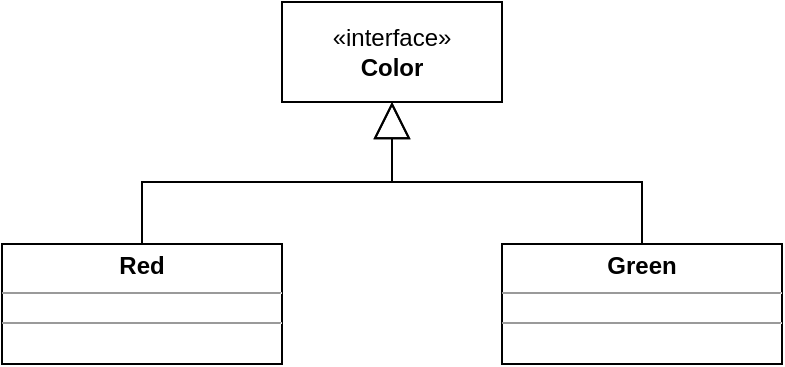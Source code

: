 <mxfile version="21.1.2" type="device">
  <diagram id="C5RBs43oDa-KdzZeNtuy" name="Page-1">
    <mxGraphModel dx="1195" dy="703" grid="1" gridSize="10" guides="1" tooltips="1" connect="1" arrows="1" fold="1" page="1" pageScale="1" pageWidth="827" pageHeight="1169" math="0" shadow="0">
      <root>
        <mxCell id="WIyWlLk6GJQsqaUBKTNV-0" />
        <mxCell id="WIyWlLk6GJQsqaUBKTNV-1" parent="WIyWlLk6GJQsqaUBKTNV-0" />
        <mxCell id="-TWCYUmdYldsDmOlf4K1-0" value="«interface»&lt;br&gt;&lt;b&gt;Color&lt;/b&gt;" style="html=1;whiteSpace=wrap;" vertex="1" parent="WIyWlLk6GJQsqaUBKTNV-1">
          <mxGeometry x="320" y="80" width="110" height="50" as="geometry" />
        </mxCell>
        <mxCell id="-TWCYUmdYldsDmOlf4K1-1" value="&lt;p style=&quot;margin:0px;margin-top:4px;text-align:center;&quot;&gt;&lt;b&gt;Red&lt;/b&gt;&lt;br&gt;&lt;/p&gt;&lt;hr size=&quot;1&quot;&gt;&lt;div style=&quot;height:2px;&quot;&gt;&lt;/div&gt;&lt;hr size=&quot;1&quot;&gt;&lt;div style=&quot;height:2px;&quot;&gt;&lt;/div&gt;" style="verticalAlign=top;align=left;overflow=fill;fontSize=12;fontFamily=Helvetica;html=1;whiteSpace=wrap;" vertex="1" parent="WIyWlLk6GJQsqaUBKTNV-1">
          <mxGeometry x="180" y="201" width="140" height="60" as="geometry" />
        </mxCell>
        <mxCell id="-TWCYUmdYldsDmOlf4K1-3" value="&lt;p style=&quot;margin:0px;margin-top:4px;text-align:center;&quot;&gt;&lt;b&gt;Green&lt;/b&gt;&lt;br&gt;&lt;/p&gt;&lt;hr size=&quot;1&quot;&gt;&lt;div style=&quot;height:2px;&quot;&gt;&lt;/div&gt;&lt;hr size=&quot;1&quot;&gt;&lt;div style=&quot;height:2px;&quot;&gt;&lt;/div&gt;" style="verticalAlign=top;align=left;overflow=fill;fontSize=12;fontFamily=Helvetica;html=1;whiteSpace=wrap;" vertex="1" parent="WIyWlLk6GJQsqaUBKTNV-1">
          <mxGeometry x="430" y="201" width="140" height="60" as="geometry" />
        </mxCell>
        <mxCell id="-TWCYUmdYldsDmOlf4K1-4" value="" style="endArrow=block;endSize=16;endFill=0;html=1;rounded=0;edgeStyle=orthogonalEdgeStyle;" edge="1" parent="WIyWlLk6GJQsqaUBKTNV-1" source="-TWCYUmdYldsDmOlf4K1-1" target="-TWCYUmdYldsDmOlf4K1-0">
          <mxGeometry width="160" relative="1" as="geometry">
            <mxPoint x="140" y="140" as="sourcePoint" />
            <mxPoint x="350" y="160" as="targetPoint" />
            <Array as="points">
              <mxPoint x="250" y="170" />
              <mxPoint x="375" y="170" />
            </Array>
            <mxPoint as="offset" />
          </mxGeometry>
        </mxCell>
        <mxCell id="-TWCYUmdYldsDmOlf4K1-5" value="" style="endArrow=block;endSize=16;endFill=0;html=1;rounded=0;edgeStyle=orthogonalEdgeStyle;" edge="1" parent="WIyWlLk6GJQsqaUBKTNV-1" source="-TWCYUmdYldsDmOlf4K1-3" target="-TWCYUmdYldsDmOlf4K1-0">
          <mxGeometry width="160" relative="1" as="geometry">
            <mxPoint x="560" y="160" as="sourcePoint" />
            <mxPoint x="775" y="59" as="targetPoint" />
            <Array as="points">
              <mxPoint x="500" y="170" />
              <mxPoint x="375" y="170" />
            </Array>
            <mxPoint as="offset" />
          </mxGeometry>
        </mxCell>
      </root>
    </mxGraphModel>
  </diagram>
</mxfile>
